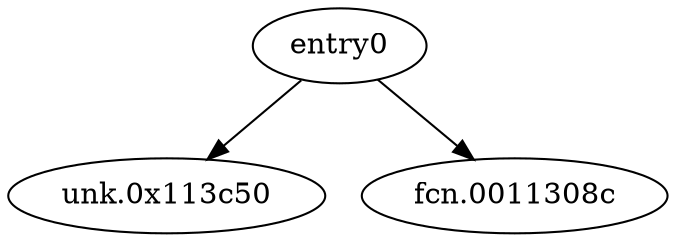 digraph code {
  "0x00112fe8" [label="entry0"];
  "0x00112fe8" -> "0x00113c50";
  "0x00113c50" [label="unk.0x113c50"];
  "0x00112fe8" -> "0x0011308c";
  "0x0011308c" [label="fcn.0011308c"];
}